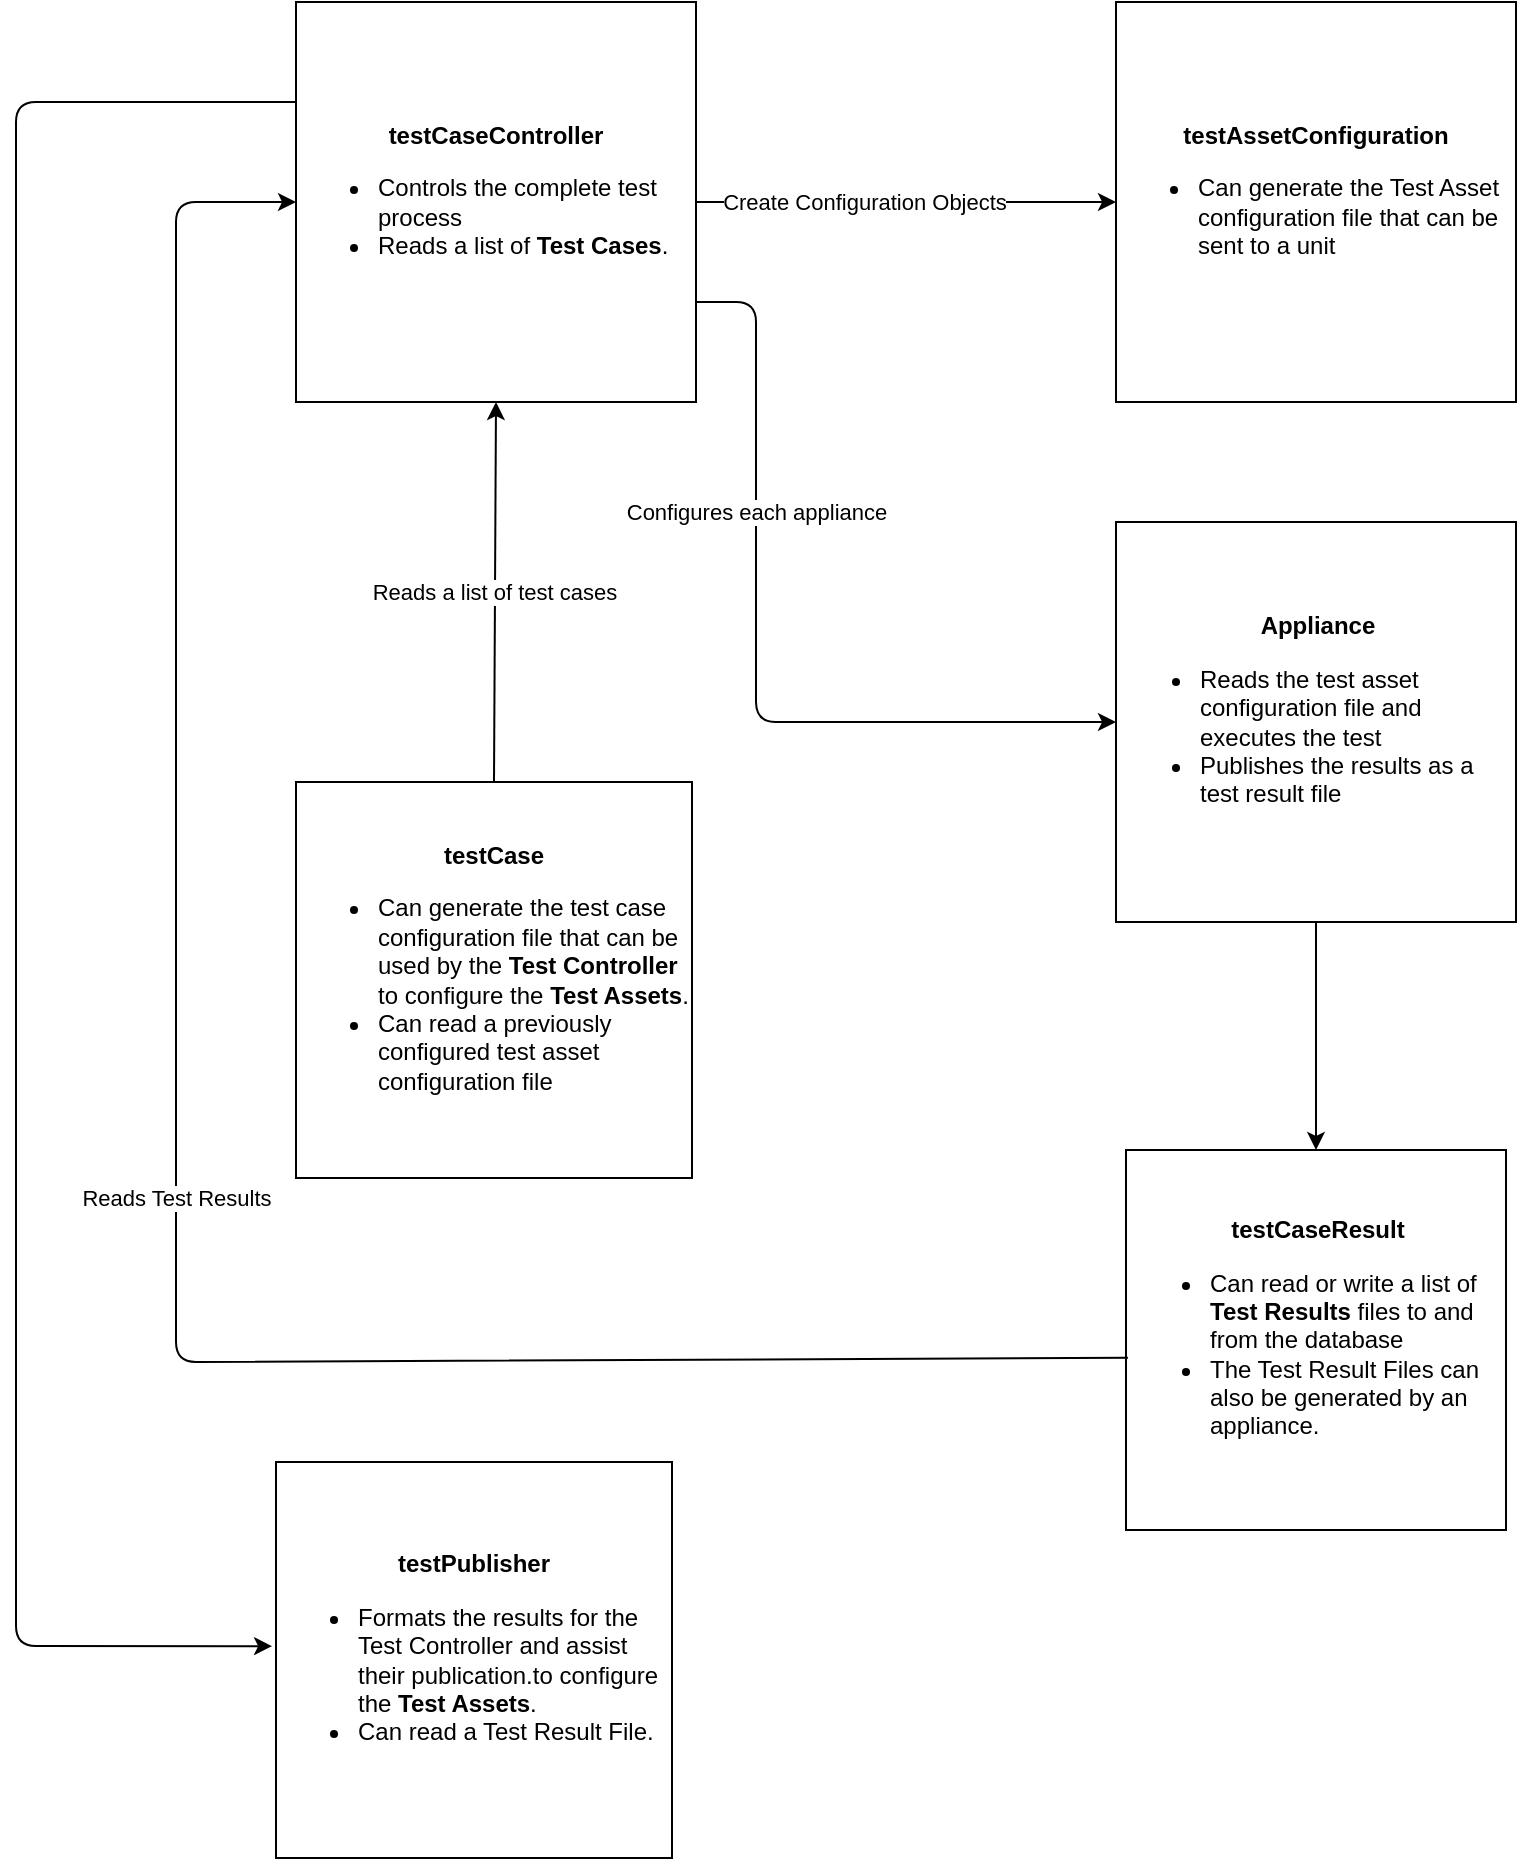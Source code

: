 <mxfile version="14.1.8" type="device"><diagram id="d0qJHBytS4dJct37F9Sq" name="Page-1"><mxGraphModel dx="1086" dy="966" grid="1" gridSize="10" guides="1" tooltips="1" connect="1" arrows="1" fold="1" page="1" pageScale="1" pageWidth="827" pageHeight="1169" math="0" shadow="0"><root><mxCell id="0"/><mxCell id="1" parent="0"/><mxCell id="FIZ2qwtQ-zd-ooc1On84-1" value="&lt;div style=&quot;text-align: center&quot;&gt;&lt;span&gt;&lt;b&gt;testCaseResult&lt;/b&gt;&lt;/span&gt;&lt;/div&gt;&lt;ul&gt;&lt;li&gt;Can read or write a list of &lt;b&gt;Test Results&lt;/b&gt; files to and from the database&lt;/li&gt;&lt;li&gt;The Test Result Files can also be generated by an appliance.&lt;/li&gt;&lt;/ul&gt;" style="whiteSpace=wrap;html=1;aspect=fixed;align=left;" vertex="1" parent="1"><mxGeometry x="595" y="654" width="190" height="190" as="geometry"/></mxCell><mxCell id="FIZ2qwtQ-zd-ooc1On84-2" value="&lt;b&gt;testCaseController&lt;/b&gt;&lt;br&gt;&lt;ul&gt;&lt;li style=&quot;text-align: left&quot;&gt;Controls the complete test process&lt;/li&gt;&lt;li style=&quot;text-align: left&quot;&gt;Reads a list of &lt;b&gt;Test Cases&lt;/b&gt;.&lt;/li&gt;&lt;/ul&gt;" style="whiteSpace=wrap;html=1;aspect=fixed;" vertex="1" parent="1"><mxGeometry x="180" y="80" width="200" height="200" as="geometry"/></mxCell><mxCell id="FIZ2qwtQ-zd-ooc1On84-3" value="&lt;b&gt;testAssetConfiguration&lt;/b&gt;&lt;br&gt;&lt;ul&gt;&lt;li style=&quot;text-align: left&quot;&gt;Can generate the Test Asset configuration file that can be sent to a unit&lt;/li&gt;&lt;/ul&gt;" style="whiteSpace=wrap;html=1;aspect=fixed;" vertex="1" parent="1"><mxGeometry x="590" y="80" width="200" height="200" as="geometry"/></mxCell><mxCell id="FIZ2qwtQ-zd-ooc1On84-4" value="&lt;div style=&quot;text-align: center&quot;&gt;&lt;b&gt;Appliance&lt;/b&gt;&lt;/div&gt;&lt;ul&gt;&lt;li&gt;Reads the test asset configuration file and executes the test&amp;nbsp;&lt;/li&gt;&lt;li&gt;Publishes the results as a test result file&lt;/li&gt;&lt;/ul&gt;" style="whiteSpace=wrap;html=1;aspect=fixed;align=left;" vertex="1" parent="1"><mxGeometry x="590" y="340" width="200" height="200" as="geometry"/></mxCell><mxCell id="FIZ2qwtQ-zd-ooc1On84-7" value="Reads a list of test cases" style="endArrow=classic;html=1;entryX=0.5;entryY=1;entryDx=0;entryDy=0;exitX=0.5;exitY=0;exitDx=0;exitDy=0;" edge="1" parent="1" source="FIZ2qwtQ-zd-ooc1On84-5" target="FIZ2qwtQ-zd-ooc1On84-2"><mxGeometry width="50" height="50" relative="1" as="geometry"><mxPoint x="190" y="320" as="sourcePoint"/><mxPoint x="580" y="480" as="targetPoint"/></mxGeometry></mxCell><mxCell id="FIZ2qwtQ-zd-ooc1On84-8" value="" style="endArrow=classic;html=1;entryX=0;entryY=0.5;entryDx=0;entryDy=0;" edge="1" parent="1" source="FIZ2qwtQ-zd-ooc1On84-2" target="FIZ2qwtQ-zd-ooc1On84-3"><mxGeometry width="50" height="50" relative="1" as="geometry"><mxPoint x="530" y="530" as="sourcePoint"/><mxPoint x="580" y="480" as="targetPoint"/></mxGeometry></mxCell><mxCell id="FIZ2qwtQ-zd-ooc1On84-9" value="Create Configuration Objects" style="edgeLabel;html=1;align=center;verticalAlign=middle;resizable=0;points=[];" vertex="1" connectable="0" parent="FIZ2qwtQ-zd-ooc1On84-8"><mxGeometry x="-0.207" relative="1" as="geometry"><mxPoint as="offset"/></mxGeometry></mxCell><mxCell id="FIZ2qwtQ-zd-ooc1On84-10" value="Configures each appliance" style="endArrow=classic;html=1;exitX=1;exitY=0.75;exitDx=0;exitDy=0;entryX=0;entryY=0.5;entryDx=0;entryDy=0;" edge="1" parent="1" source="FIZ2qwtQ-zd-ooc1On84-2" target="FIZ2qwtQ-zd-ooc1On84-4"><mxGeometry x="-0.36" width="50" height="50" relative="1" as="geometry"><mxPoint x="530" y="530" as="sourcePoint"/><mxPoint x="580" y="480" as="targetPoint"/><Array as="points"><mxPoint x="410" y="230"/><mxPoint x="410" y="440"/></Array><mxPoint as="offset"/></mxGeometry></mxCell><mxCell id="FIZ2qwtQ-zd-ooc1On84-11" value="" style="endArrow=classic;html=1;entryX=0.5;entryY=0;entryDx=0;entryDy=0;exitX=0.5;exitY=1;exitDx=0;exitDy=0;" edge="1" parent="1" source="FIZ2qwtQ-zd-ooc1On84-4" target="FIZ2qwtQ-zd-ooc1On84-1"><mxGeometry width="50" height="50" relative="1" as="geometry"><mxPoint x="530" y="530" as="sourcePoint"/><mxPoint x="580" y="480" as="targetPoint"/></mxGeometry></mxCell><mxCell id="FIZ2qwtQ-zd-ooc1On84-5" value="&lt;b&gt;testCase&lt;/b&gt;&lt;br&gt;&lt;ul&gt;&lt;li style=&quot;text-align: left&quot;&gt;Can generate the test case configuration file that can be used by the &lt;b&gt;Test Controller&lt;/b&gt; to configure the &lt;b&gt;Test Assets&lt;/b&gt;.&lt;/li&gt;&lt;li style=&quot;text-align: left&quot;&gt;Can read a previously configured test asset configuration file&lt;/li&gt;&lt;/ul&gt;" style="whiteSpace=wrap;html=1;aspect=fixed;" vertex="1" parent="1"><mxGeometry x="180" y="470" width="198" height="198" as="geometry"/></mxCell><mxCell id="FIZ2qwtQ-zd-ooc1On84-13" value="Reads Test Results" style="endArrow=classic;html=1;entryX=0;entryY=0.5;entryDx=0;entryDy=0;exitX=0.005;exitY=0.547;exitDx=0;exitDy=0;exitPerimeter=0;" edge="1" parent="1" source="FIZ2qwtQ-zd-ooc1On84-1" target="FIZ2qwtQ-zd-ooc1On84-2"><mxGeometry width="50" height="50" relative="1" as="geometry"><mxPoint x="595.95" y="753.93" as="sourcePoint"/><mxPoint x="330" y="280" as="targetPoint"/><Array as="points"><mxPoint x="120" y="760"/><mxPoint x="120" y="180"/></Array></mxGeometry></mxCell><mxCell id="FIZ2qwtQ-zd-ooc1On84-14" value="&lt;b&gt;testPublisher&lt;/b&gt;&lt;br&gt;&lt;ul&gt;&lt;li style=&quot;text-align: left&quot;&gt;Formats the results for the Test Controller and assist their publication.to configure the &lt;b&gt;Test Assets&lt;/b&gt;.&lt;/li&gt;&lt;li style=&quot;text-align: left&quot;&gt;Can read a Test Result File.&lt;/li&gt;&lt;/ul&gt;" style="whiteSpace=wrap;html=1;aspect=fixed;" vertex="1" parent="1"><mxGeometry x="170" y="810" width="198" height="198" as="geometry"/></mxCell><mxCell id="FIZ2qwtQ-zd-ooc1On84-15" value="" style="endArrow=classic;html=1;entryX=-0.01;entryY=0.465;entryDx=0;entryDy=0;entryPerimeter=0;exitX=0;exitY=0.25;exitDx=0;exitDy=0;" edge="1" parent="1" source="FIZ2qwtQ-zd-ooc1On84-2" target="FIZ2qwtQ-zd-ooc1On84-14"><mxGeometry width="50" height="50" relative="1" as="geometry"><mxPoint x="270" y="590" as="sourcePoint"/><mxPoint x="320" y="540" as="targetPoint"/><Array as="points"><mxPoint x="40" y="130"/><mxPoint x="40" y="902"/></Array></mxGeometry></mxCell></root></mxGraphModel></diagram></mxfile>